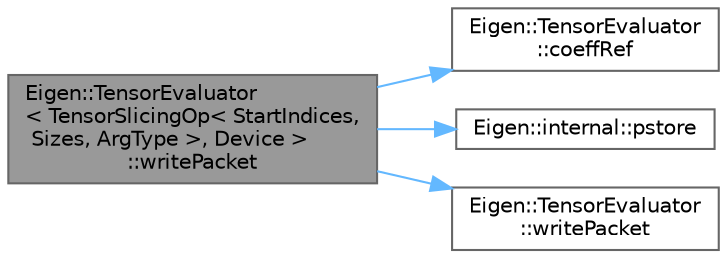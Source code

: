digraph "Eigen::TensorEvaluator&lt; TensorSlicingOp&lt; StartIndices, Sizes, ArgType &gt;, Device &gt;::writePacket"
{
 // LATEX_PDF_SIZE
  bgcolor="transparent";
  edge [fontname=Helvetica,fontsize=10,labelfontname=Helvetica,labelfontsize=10];
  node [fontname=Helvetica,fontsize=10,shape=box,height=0.2,width=0.4];
  rankdir="LR";
  Node1 [id="Node000001",label="Eigen::TensorEvaluator\l\< TensorSlicingOp\< StartIndices,\l Sizes, ArgType \>, Device \>\l::writePacket",height=0.2,width=0.4,color="gray40", fillcolor="grey60", style="filled", fontcolor="black",tooltip=" "];
  Node1 -> Node2 [id="edge4_Node000001_Node000002",color="steelblue1",style="solid",tooltip=" "];
  Node2 [id="Node000002",label="Eigen::TensorEvaluator\l::coeffRef",height=0.2,width=0.4,color="grey40", fillcolor="white", style="filled",URL="$struct_eigen_1_1_tensor_evaluator.html#a82d0532f4b5c0e200b43783457fd7607",tooltip=" "];
  Node1 -> Node3 [id="edge5_Node000001_Node000003",color="steelblue1",style="solid",tooltip=" "];
  Node3 [id="Node000003",label="Eigen::internal::pstore",height=0.2,width=0.4,color="grey40", fillcolor="white", style="filled",URL="$namespace_eigen_1_1internal.html#aaab57ef8d873301545ff0afbf2e28458",tooltip=" "];
  Node1 -> Node4 [id="edge6_Node000001_Node000004",color="steelblue1",style="solid",tooltip=" "];
  Node4 [id="Node000004",label="Eigen::TensorEvaluator\l::writePacket",height=0.2,width=0.4,color="grey40", fillcolor="white", style="filled",URL="$struct_eigen_1_1_tensor_evaluator.html#ab67599edd4fad044494d6043ddc876df",tooltip=" "];
}
